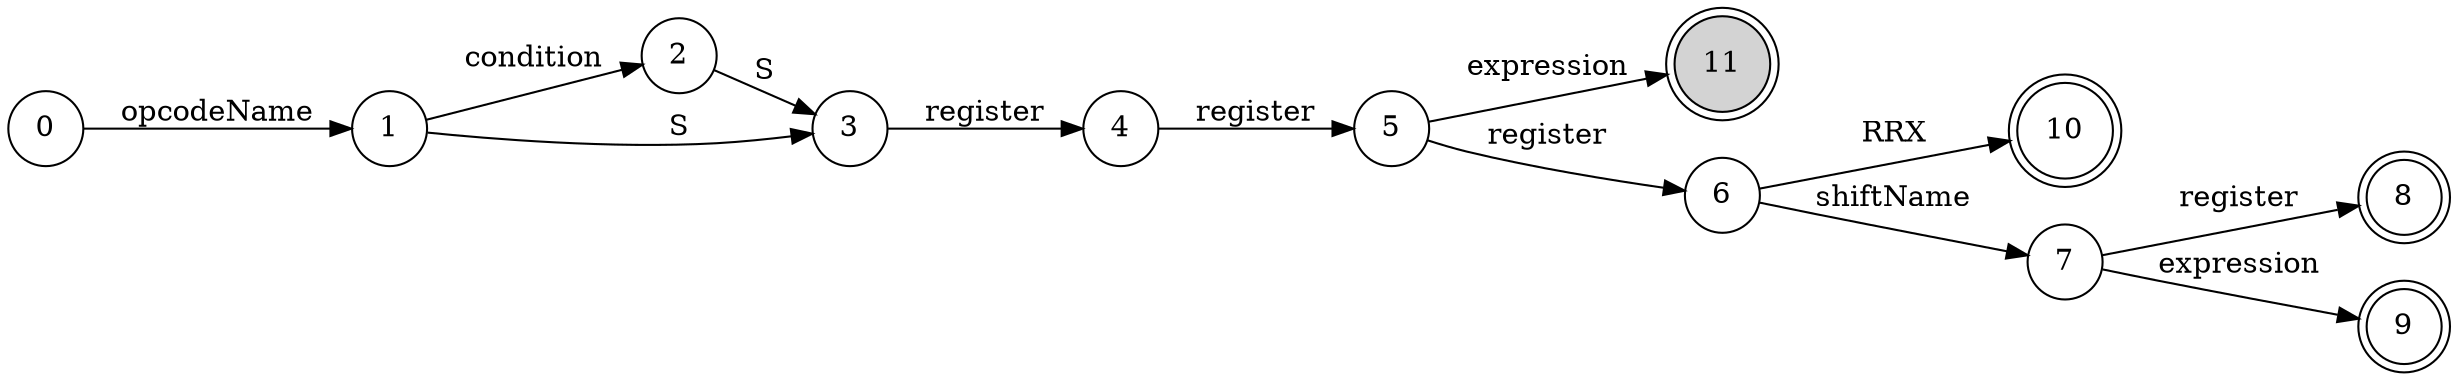 digraph g {
  rankdir=LR;
  node [shape = doublecircle]; 11 8 9 10;
	node [shape = circle];

  0 -> 1 [label=opcodeName]
  1 -> 2 [label=condition]
  2 -> 3 [label=S]
  1 -> 3 [label=S]
  3 -> 4 [label=register]
  4 -> 5 [label=register]
  5 -> 6 [label=register]
  6 -> 7 [label=shiftName]
  7 -> 8 [label=register]
  7 -> 9 [label=expression]
  6 -> 10 [label=RRX]
  5 -> 11 [label=expression]

  "11" [style="filled"]

}